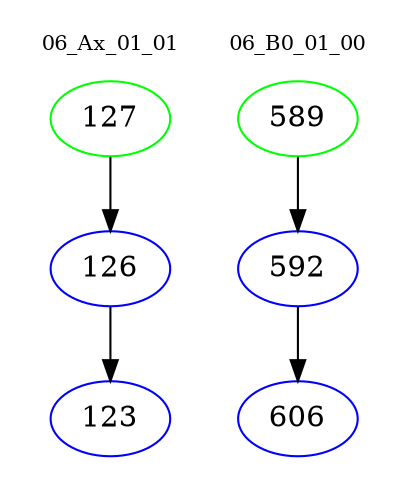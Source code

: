 digraph{
subgraph cluster_0 {
color = white
label = "06_Ax_01_01";
fontsize=10;
T0_127 [label="127", color="green"]
T0_127 -> T0_126 [color="black"]
T0_126 [label="126", color="blue"]
T0_126 -> T0_123 [color="black"]
T0_123 [label="123", color="blue"]
}
subgraph cluster_1 {
color = white
label = "06_B0_01_00";
fontsize=10;
T1_589 [label="589", color="green"]
T1_589 -> T1_592 [color="black"]
T1_592 [label="592", color="blue"]
T1_592 -> T1_606 [color="black"]
T1_606 [label="606", color="blue"]
}
}
